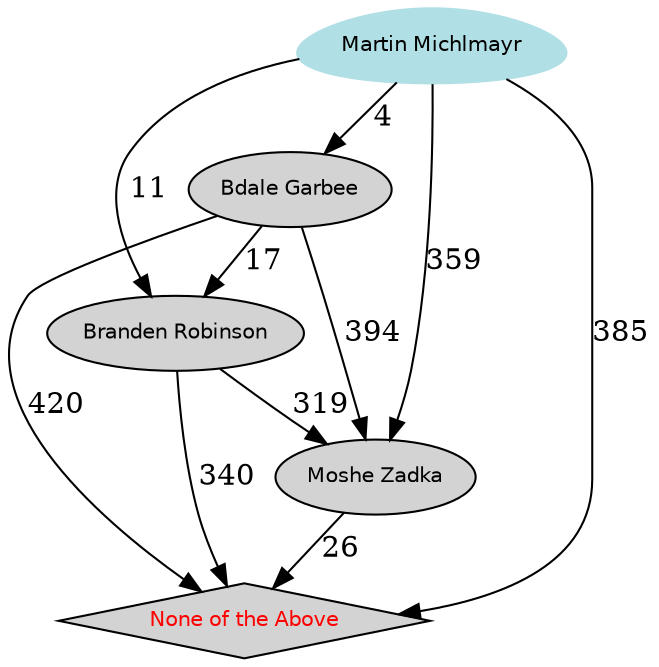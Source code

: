 digraph Results {
  ranksep=0.25;
 "Moshe Zadka"  [ style="filled" , fontname="Helvetica", fontsize=10  ];
 "Moshe Zadka" -> "None of the Above" [ label="26" ];
 "Bdale Garbee" [ style="filled" , fontname="Helvetica", fontsize=10  ];
 "Bdale Garbee" -> "Moshe Zadka" [ label="394" ];
 "Bdale Garbee" -> "Branden Robinson" [ label="17" ];
 "Bdale Garbee" -> "None of the Above" [ label="420" ];
 "Branden Robinson" [ style="filled" , fontname="Helvetica", fontsize=10  ];
 "Branden Robinson" -> "Moshe Zadka" [ label="319" ];
 "Branden Robinson" -> "None of the Above" [ label="340" ];
 "Martin Michlmayr" [ style="filled" , color="powderblue", shape=egg, fontcolor="Navy Blue", fontname="Helvetica", fontsize=10  ];
 "Martin Michlmayr" -> "Moshe Zadka" [ label="359" ];
 "Martin Michlmayr" -> "Bdale Garbee" [ label="4" ];
 "Martin Michlmayr" -> "Branden Robinson" [ label="11" ];
 "Martin Michlmayr" -> "None of the Above" [ label="385" ];
 "None of the Above" [ style="filled" , shape=diamond, fontcolor="Red", fontname="Helvetica", fontsize=10  ];
}

